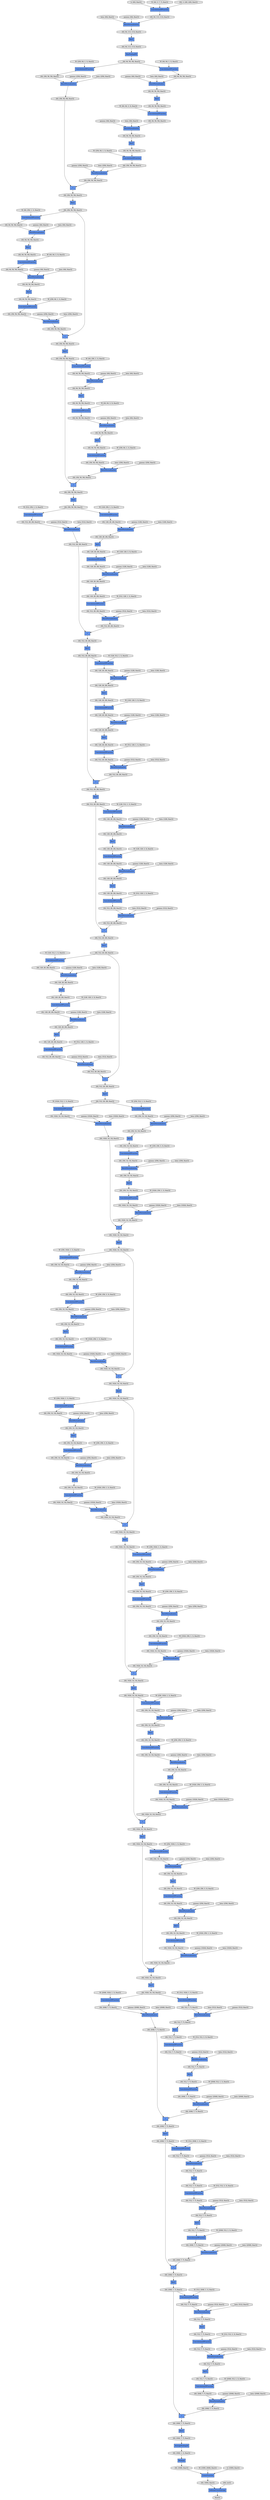 digraph graphname{rankdir=TB;47780830609488 [label="W: (256, 64, 1, 1), float32",shape="octagon",fillcolor="#E0E0E0",style="filled"];47782751764624 [label="BatchNormalization",shape="record",fillcolor="#6495ED",style="filled"];47781425053904 [label="W: (512, 2048, 1, 1), float32",shape="octagon",fillcolor="#E0E0E0",style="filled"];47781424857296 [label="W: (512, 256, 1, 1), float32",shape="octagon",fillcolor="#E0E0E0",style="filled"];47782751764752 [label="(64, 256, 14, 14), float32",shape="octagon",fillcolor="#E0E0E0",style="filled"];47782751699344 [label="(64, 1024, 14, 14), float32",shape="octagon",fillcolor="#E0E0E0",style="filled"];47782751633808 [label="(64, 512, 28, 28), float32",shape="octagon",fillcolor="#E0E0E0",style="filled"];47782744883664 [label="BatchNormalization",shape="record",fillcolor="#6495ED",style="filled"];47782744883728 [label="(64, 128, 28, 28), float32",shape="octagon",fillcolor="#E0E0E0",style="filled"];47780830610000 [label="gamma: (256), float32",shape="octagon",fillcolor="#E0E0E0",style="filled"];47782751830672 [label="BatchNormalization",shape="record",fillcolor="#6495ED",style="filled"];47782751765136 [label="_ + _",shape="record",fillcolor="#6495ED",style="filled"];47782744883856 [label="Convolution2DFunction",shape="record",fillcolor="#6495ED",style="filled"];47781425054416 [label="gamma: (512), float32",shape="octagon",fillcolor="#E0E0E0",style="filled"];47782751830736 [label="(64, 512, 7, 7), float32",shape="octagon",fillcolor="#E0E0E0",style="filled"];47782751765200 [label="(64, 256, 14, 14), float32",shape="octagon",fillcolor="#E0E0E0",style="filled"];47781424857808 [label="gamma: (512), float32",shape="octagon",fillcolor="#E0E0E0",style="filled"];47782751699728 [label="BatchNormalization",shape="record",fillcolor="#6495ED",style="filled"];47782744883984 [label="(64, 128, 28, 28), float32",shape="octagon",fillcolor="#E0E0E0",style="filled"];47782751830864 [label="Convolution2DFunction",shape="record",fillcolor="#6495ED",style="filled"];47782751634320 [label="ReLU",shape="record",fillcolor="#6495ED",style="filled"];47780830610320 [label="beta: (256), float32",shape="octagon",fillcolor="#E0E0E0",style="filled"];47782751830992 [label="(64, 512, 7, 7), float32",shape="octagon",fillcolor="#E0E0E0",style="filled"];47782751634384 [label="(64, 512, 28, 28), float32",shape="octagon",fillcolor="#E0E0E0",style="filled"];47781425054736 [label="beta: (512), float32",shape="octagon",fillcolor="#E0E0E0",style="filled"];47782751699984 [label="BatchNormalization",shape="record",fillcolor="#6495ED",style="filled"];47781424858128 [label="beta: (512), float32",shape="octagon",fillcolor="#E0E0E0",style="filled"];47782751700048 [label="(64, 1024, 14, 14), float32",shape="octagon",fillcolor="#E0E0E0",style="filled"];47782751634512 [label="Convolution2DFunction",shape="record",fillcolor="#6495ED",style="filled"];47782744884368 [label="_ + _",shape="record",fillcolor="#6495ED",style="filled"];47782751700176 [label="(64, 1024, 14, 14), float32",shape="octagon",fillcolor="#E0E0E0",style="filled"];47782751634640 [label="(64, 128, 28, 28), float32",shape="octagon",fillcolor="#E0E0E0",style="filled"];47782744884432 [label="(64, 128, 28, 28), float32",shape="octagon",fillcolor="#E0E0E0",style="filled"];47782751831376 [label="_ + _",shape="record",fillcolor="#6495ED",style="filled"];47781425055056 [label="W: (512, 512, 3, 3), float32",shape="octagon",fillcolor="#E0E0E0",style="filled"];47782751831440 [label="(64, 512, 7, 7), float32",shape="octagon",fillcolor="#E0E0E0",style="filled"];47782751765904 [label="(64, 256, 14, 14), float32",shape="octagon",fillcolor="#E0E0E0",style="filled"];47782751700368 [label="Convolution2DFunction",shape="record",fillcolor="#6495ED",style="filled"];47781424858640 [label="W: (128, 512, 1, 1), float32",shape="octagon",fillcolor="#E0E0E0",style="filled"];47782751635024 [label="BatchNormalization",shape="record",fillcolor="#6495ED",style="filled"];47782744884816 [label="ReLU",shape="record",fillcolor="#6495ED",style="filled"];47782751766160 [label="(64, 256, 14, 14), float32",shape="octagon",fillcolor="#E0E0E0",style="filled"];47782751700624 [label="Convolution2DFunction",shape="record",fillcolor="#6495ED",style="filled"];47780830611152 [label="W: (64, 256, 1, 1), float32",shape="octagon",fillcolor="#E0E0E0",style="filled"];47782751831824 [label="ReLU",shape="record",fillcolor="#6495ED",style="filled"];47781425055568 [label="gamma: (512), float32",shape="octagon",fillcolor="#E0E0E0",style="filled"];47782751635280 [label="BatchNormalization",shape="record",fillcolor="#6495ED",style="filled"];47782744885072 [label="BatchNormalization",shape="record",fillcolor="#6495ED",style="filled"];47782751700880 [label="BatchNormalization",shape="record",fillcolor="#6495ED",style="filled"];47782751635344 [label="(64, 128, 28, 28), float32",shape="octagon",fillcolor="#E0E0E0",style="filled"];47782744885136 [label="(64, 128, 28, 28), float32",shape="octagon",fillcolor="#E0E0E0",style="filled"];47782751766480 [label="ReLU",shape="record",fillcolor="#6495ED",style="filled"];47782751700944 [label="(64, 1024, 14, 14), float32",shape="octagon",fillcolor="#E0E0E0",style="filled"];47782751832080 [label="BatchNormalization",shape="record",fillcolor="#6495ED",style="filled"];47782751766544 [label="(64, 1024, 14, 14), float32",shape="octagon",fillcolor="#E0E0E0",style="filled"];47782751635472 [label="ReLU",shape="record",fillcolor="#6495ED",style="filled"];47781424859152 [label="gamma: (128), float32",shape="octagon",fillcolor="#E0E0E0",style="filled"];47782751832144 [label="(64, 512, 7, 7), float32",shape="octagon",fillcolor="#E0E0E0",style="filled"];47782744885264 [label="Convolution2DFunction",shape="record",fillcolor="#6495ED",style="filled"];47780830611536 [label="gamma: (64), float32",shape="octagon",fillcolor="#E0E0E0",style="filled"];47781425055888 [label="beta: (512), float32",shape="octagon",fillcolor="#E0E0E0",style="filled"];47782751766672 [label="(64, 1024, 14, 14), float32",shape="octagon",fillcolor="#E0E0E0",style="filled"];47782751701136 [label="(64, 1024, 14, 14), float32",shape="octagon",fillcolor="#E0E0E0",style="filled"];47782751635600 [label="(64, 128, 28, 28), float32",shape="octagon",fillcolor="#E0E0E0",style="filled"];47782751832272 [label="Convolution2DFunction",shape="record",fillcolor="#6495ED",style="filled"];47782751766736 [label="Convolution2DFunction",shape="record",fillcolor="#6495ED",style="filled"];47782744885392 [label="(64, 128, 28, 28), float32",shape="octagon",fillcolor="#E0E0E0",style="filled"];47782751832400 [label="(64, 512, 7, 7), float32",shape="octagon",fillcolor="#E0E0E0",style="filled"];47781424859472 [label="beta: (128), float32",shape="octagon",fillcolor="#E0E0E0",style="filled"];47782751766928 [label="BatchNormalization",shape="record",fillcolor="#6495ED",style="filled"];47780830611856 [label="beta: (64), float32",shape="octagon",fillcolor="#E0E0E0",style="filled"];47781425056208 [label="W: (2048, 512, 1, 1), float32",shape="octagon",fillcolor="#E0E0E0",style="filled"];47782744885712 [label="BatchNormalization",shape="record",fillcolor="#6495ED",style="filled"];47782751701520 [label="ReLU",shape="record",fillcolor="#6495ED",style="filled"];47782744885776 [label="(64, 512, 28, 28), float32",shape="octagon",fillcolor="#E0E0E0",style="filled"];47782751701584 [label="(64, 1024, 14, 14), float32",shape="octagon",fillcolor="#E0E0E0",style="filled"];47782751636048 [label="(64, 128, 28, 28), float32",shape="octagon",fillcolor="#E0E0E0",style="filled"];47782751832720 [label="BatchNormalization",shape="record",fillcolor="#6495ED",style="filled"];47782751767184 [label="Convolution2DFunction",shape="record",fillcolor="#6495ED",style="filled"];47781424859792 [label="W: (128, 128, 3, 3), float32",shape="octagon",fillcolor="#E0E0E0",style="filled"];47782751832784 [label="(64, 2048, 7, 7), float32",shape="octagon",fillcolor="#E0E0E0",style="filled"];47782751767248 [label="(64, 1024, 14, 14), float32",shape="octagon",fillcolor="#E0E0E0",style="filled"];47782751701712 [label="(64, 256, 14, 14), float32",shape="octagon",fillcolor="#E0E0E0",style="filled"];47782744885968 [label="ReLU",shape="record",fillcolor="#6495ED",style="filled"];47782751701776 [label="ReLU",shape="record",fillcolor="#6495ED",style="filled"];47780830612176 [label="W: (64, 64, 3, 3), float32",shape="octagon",fillcolor="#E0E0E0",style="filled"];47782751832976 [label="ReLU",shape="record",fillcolor="#6495ED",style="filled"];47782744886160 [label="BatchNormalization",shape="record",fillcolor="#6495ED",style="filled"];47781425056720 [label="gamma: (2048), float32",shape="octagon",fillcolor="#E0E0E0",style="filled"];47782751636432 [label="BatchNormalization",shape="record",fillcolor="#6495ED",style="filled"];47782751833168 [label="BatchNormalization",shape="record",fillcolor="#6495ED",style="filled"];47780830612560 [label="gamma: (64), float32",shape="octagon",fillcolor="#E0E0E0",style="filled"];47782751702160 [label="Convolution2DFunction",shape="record",fillcolor="#6495ED",style="filled"];47781424860304 [label="gamma: (128), float32",shape="octagon",fillcolor="#E0E0E0",style="filled"];47782744886416 [label="Convolution2DFunction",shape="record",fillcolor="#6495ED",style="filled"];47782751767760 [label="ReLU",shape="record",fillcolor="#6495ED",style="filled"];47782751636688 [label="Convolution2DFunction",shape="record",fillcolor="#6495ED",style="filled"];47782744886480 [label="(64, 512, 28, 28), float32",shape="octagon",fillcolor="#E0E0E0",style="filled"];47782744689872 [label="BatchNormalization",shape="record",fillcolor="#6495ED",style="filled"];47781425057040 [label="beta: (2048), float32",shape="octagon",fillcolor="#E0E0E0",style="filled"];47782751767824 [label="(64, 1024, 14, 14), float32",shape="octagon",fillcolor="#E0E0E0",style="filled"];47782751636752 [label="(64, 128, 28, 28), float32",shape="octagon",fillcolor="#E0E0E0",style="filled"];47782751833424 [label="Convolution2DFunction",shape="record",fillcolor="#6495ED",style="filled"];47782744886608 [label="(64, 512, 28, 28), float32",shape="octagon",fillcolor="#E0E0E0",style="filled"];47782751833488 [label="(64, 2048, 7, 7), float32",shape="octagon",fillcolor="#E0E0E0",style="filled"];47782751767952 [label="BatchNormalization",shape="record",fillcolor="#6495ED",style="filled"];47782751702416 [label="ReLU",shape="record",fillcolor="#6495ED",style="filled"];47782751636880 [label="_ + _",shape="record",fillcolor="#6495ED",style="filled"];47782751702480 [label="(64, 256, 14, 14), float32",shape="octagon",fillcolor="#E0E0E0",style="filled"];47781424860624 [label="beta: (128), float32",shape="octagon",fillcolor="#E0E0E0",style="filled"];47780830612880 [label="beta: (64), float32",shape="octagon",fillcolor="#E0E0E0",style="filled"];47782744657296 [label="ReLU",shape="record",fillcolor="#6495ED",style="filled"];47782751833616 [label="(64, 2048, 7, 7), float32",shape="octagon",fillcolor="#E0E0E0",style="filled"];47782751768080 [label="(64, 256, 14, 14), float32",shape="octagon",fillcolor="#E0E0E0",style="filled"];47782751637008 [label="(64, 128, 28, 28), float32",shape="octagon",fillcolor="#E0E0E0",style="filled"];47782744886800 [label="Convolution2DFunction",shape="record",fillcolor="#6495ED",style="filled"];47782751702608 [label="_ + _",shape="record",fillcolor="#6495ED",style="filled"];47782751637136 [label="ReLU",shape="record",fillcolor="#6495ED",style="filled"];47782751833808 [label="Convolution2DFunction",shape="record",fillcolor="#6495ED",style="filled"];47782751702736 [label="(64, 256, 14, 14), float32",shape="octagon",fillcolor="#E0E0E0",style="filled"];47780830613200 [label="W: (256, 64, 1, 1), float32",shape="octagon",fillcolor="#E0E0E0",style="filled"];47781425057552 [label="W: (512, 2048, 1, 1), float32",shape="octagon",fillcolor="#E0E0E0",style="filled"];47781424860944 [label="W: (512, 128, 1, 1), float32",shape="octagon",fillcolor="#E0E0E0",style="filled"];47782744887056 [label="ReLU",shape="record",fillcolor="#6495ED",style="filled"];47782751637328 [label="Convolution2DFunction",shape="record",fillcolor="#6495ED",style="filled"];47782751768464 [label="ReLU",shape="record",fillcolor="#6495ED",style="filled"];47782751702928 [label="ReLU",shape="record",fillcolor="#6495ED",style="filled"];47782751637392 [label="(64, 512, 28, 28), float32",shape="octagon",fillcolor="#E0E0E0",style="filled"];47782751834064 [label="ReLU",shape="record",fillcolor="#6495ED",style="filled"];47782751866960 [label="(64, 2048, 7, 7), float32",shape="octagon",fillcolor="#E0E0E0",style="filled"];47780830482640 [label="beta: (64), float32",shape="octagon",fillcolor="#E0E0E0",style="filled"];47782751801808 [label="BatchNormalization",shape="record",fillcolor="#6495ED",style="filled"];47782751801872 [label="(64, 256, 14, 14), float32",shape="octagon",fillcolor="#E0E0E0",style="filled"];47782751867472 [label="(64, 2048, 7, 7), float32",shape="octagon",fillcolor="#E0E0E0",style="filled"];47782751802000 [label="Convolution2DFunction",shape="record",fillcolor="#6495ED",style="filled"];47782751802128 [label="(64, 256, 14, 14), float32",shape="octagon",fillcolor="#E0E0E0",style="filled"];47780830483216 [label="W: (64, 64, 1, 1), float32",shape="octagon",fillcolor="#E0E0E0",style="filled"];47782751867984 [label="SoftmaxCrossEntropy",shape="record",fillcolor="#6495ED",style="filled"];47782751868048 [label="(64, 2048, 7, 7), float32",shape="octagon",fillcolor="#E0E0E0",style="filled"];47780830483600 [label="gamma: (64), float32",shape="octagon",fillcolor="#E0E0E0",style="filled"];47782751802576 [label="(64, 256, 14, 14), float32",shape="octagon",fillcolor="#E0E0E0",style="filled"];47782751868304 [label="(64, 512, 7, 7), float32",shape="octagon",fillcolor="#E0E0E0",style="filled"];47780830483920 [label="beta: (64), float32",shape="octagon",fillcolor="#E0E0E0",style="filled"];47782751868688 [label="ReLU",shape="record",fillcolor="#6495ED",style="filled"];47780830484240 [label="W: (64, 64, 3, 3), float32",shape="octagon",fillcolor="#E0E0E0",style="filled"];47782751803216 [label="BatchNormalization",shape="record",fillcolor="#6495ED",style="filled"];47782751803280 [label="(64, 256, 14, 14), float32",shape="octagon",fillcolor="#E0E0E0",style="filled"];47782751868944 [label="BatchNormalization",shape="record",fillcolor="#6495ED",style="filled"];47782751869008 [label="(64, 512, 7, 7), float32",shape="octagon",fillcolor="#E0E0E0",style="filled"];47782751803536 [label="(64, 256, 14, 14), float32",shape="octagon",fillcolor="#E0E0E0",style="filled"];47780830484752 [label="gamma: (64), float32",shape="octagon",fillcolor="#E0E0E0",style="filled"];47782751869264 [label="(64, 512, 7, 7), float32",shape="octagon",fillcolor="#E0E0E0",style="filled"];47782751803856 [label="ReLU",shape="record",fillcolor="#6495ED",style="filled"];47782751803920 [label="(64, 1024, 14, 14), float32",shape="octagon",fillcolor="#E0E0E0",style="filled"];47780830485072 [label="beta: (64), float32",shape="octagon",fillcolor="#E0E0E0",style="filled"];47782751804048 [label="(64, 1024, 14, 14), float32",shape="octagon",fillcolor="#E0E0E0",style="filled"];47782751804112 [label="_ + _",shape="record",fillcolor="#6495ED",style="filled"];47782751869712 [label="(64, 512, 7, 7), float32",shape="octagon",fillcolor="#E0E0E0",style="filled"];47780830452560 [label="b: (64), float32",shape="octagon",fillcolor="#E0E0E0",style="filled"];47782751804304 [label="ReLU",shape="record",fillcolor="#6495ED",style="filled"];47780830485392 [label="W: (256, 64, 1, 1), float32",shape="octagon",fillcolor="#E0E0E0",style="filled"];47782751870096 [label="BatchNormalization",shape="record",fillcolor="#6495ED",style="filled"];47782751804560 [label="BatchNormalization",shape="record",fillcolor="#6495ED",style="filled"];47782751804624 [label="(64, 1024, 14, 14), float32",shape="octagon",fillcolor="#E0E0E0",style="filled"];47780830452944 [label="W: (64, 3, 7, 7), float32",shape="octagon",fillcolor="#E0E0E0",style="filled"];47782751870352 [label="Convolution2DFunction",shape="record",fillcolor="#6495ED",style="filled"];47780830485904 [label="gamma: (256), float32",shape="octagon",fillcolor="#E0E0E0",style="filled"];47782751870416 [label="(64, 512, 7, 7), float32",shape="octagon",fillcolor="#E0E0E0",style="filled"];47782751870544 [label="_ + _",shape="record",fillcolor="#6495ED",style="filled"];47782751805136 [label="AveragePooling2D",shape="record",fillcolor="#6495ED",style="filled"];47782751870672 [label="(64, 512, 7, 7), float32",shape="octagon",fillcolor="#E0E0E0",style="filled"];47780830486224 [label="beta: (256), float32",shape="octagon",fillcolor="#E0E0E0",style="filled"];47782751805200 [label="(64, 1024, 14, 14), float32",shape="octagon",fillcolor="#E0E0E0",style="filled"];47780830453584 [label="gamma: (64), float32",shape="octagon",fillcolor="#E0E0E0",style="filled"];47782751805328 [label="(64, 512, 7, 7), float32",shape="octagon",fillcolor="#E0E0E0",style="filled"];47782751805392 [label="Convolution2DFunction",shape="record",fillcolor="#6495ED",style="filled"];47781424931216 [label="gamma: (1024), float32",shape="octagon",fillcolor="#E0E0E0",style="filled"];47781424931536 [label="beta: (1024), float32",shape="octagon",fillcolor="#E0E0E0",style="filled"];47782695740368 [label="BatchNormalization",shape="record",fillcolor="#6495ED",style="filled"];47781424932048 [label="W: (256, 1024, 1, 1), float32",shape="octagon",fillcolor="#E0E0E0",style="filled"];47782695740624 [label="Convolution2DFunction",shape="record",fillcolor="#6495ED",style="filled"];47782695740688 [label="Convolution2DFunction",shape="record",fillcolor="#6495ED",style="filled"];47782695740752 [label="Convolution2DFunction",shape="record",fillcolor="#6495ED",style="filled"];47782695741072 [label="BatchNormalization",shape="record",fillcolor="#6495ED",style="filled"];47781424932560 [label="gamma: (256), float32",shape="octagon",fillcolor="#E0E0E0",style="filled"];47782695741200 [label="(64, 64, 113, 113), float32",shape="octagon",fillcolor="#E0E0E0",style="filled"];47782695741264 [label="BatchNormalization",shape="record",fillcolor="#6495ED",style="filled"];47782695741328 [label="(64, 64, 113, 113), float32",shape="octagon",fillcolor="#E0E0E0",style="filled"];47781424932880 [label="beta: (256), float32",shape="octagon",fillcolor="#E0E0E0",style="filled"];47782695741456 [label="(64, 64, 113, 113), float32",shape="octagon",fillcolor="#E0E0E0",style="filled"];47782695741648 [label="ReLU",shape="record",fillcolor="#6495ED",style="filled"];47782695741712 [label="(64, 64, 56, 56), float32",shape="octagon",fillcolor="#E0E0E0",style="filled"];47781424933200 [label="W: (256, 256, 3, 3), float32",shape="octagon",fillcolor="#E0E0E0",style="filled"];47782695741904 [label="ReLU",shape="record",fillcolor="#6495ED",style="filled"];47782695741968 [label="(64, 64, 56, 56), float32",shape="octagon",fillcolor="#E0E0E0",style="filled"];47782695742032 [label="BatchNormalization",shape="record",fillcolor="#6495ED",style="filled"];47782695742160 [label="Convolution2DFunction",shape="record",fillcolor="#6495ED",style="filled"];47781424933712 [label="gamma: (256), float32",shape="octagon",fillcolor="#E0E0E0",style="filled"];47782695742352 [label="ReLU",shape="record",fillcolor="#6495ED",style="filled"];47782695742416 [label="(64, 64, 56, 56), float32",shape="octagon",fillcolor="#E0E0E0",style="filled"];47782695742480 [label="ReLU",shape="record",fillcolor="#6495ED",style="filled"];47782695742544 [label="(64, 64, 56, 56), float32",shape="octagon",fillcolor="#E0E0E0",style="filled"];47781424934032 [label="beta: (256), float32",shape="octagon",fillcolor="#E0E0E0",style="filled"];47782695742672 [label="(64, 64, 56, 56), float32",shape="octagon",fillcolor="#E0E0E0",style="filled"];47782695742736 [label="ReLU",shape="record",fillcolor="#6495ED",style="filled"];47782695742864 [label="BatchNormalization",shape="record",fillcolor="#6495ED",style="filled"];47781424934352 [label="W: (1024, 256, 1, 1), float32",shape="octagon",fillcolor="#E0E0E0",style="filled"];47782695743120 [label="Convolution2DFunction",shape="record",fillcolor="#6495ED",style="filled"];47782695743184 [label="(64, 64, 56, 56), float32",shape="octagon",fillcolor="#E0E0E0",style="filled"];47782695743248 [label="(64, 256, 56, 56), float32",shape="octagon",fillcolor="#E0E0E0",style="filled"];47782695743312 [label="(64, 64, 56, 56), float32",shape="octagon",fillcolor="#E0E0E0",style="filled"];47782695743376 [label="Convolution2DFunction",shape="record",fillcolor="#6495ED",style="filled"];47781424934864 [label="gamma: (1024), float32",shape="octagon",fillcolor="#E0E0E0",style="filled"];47782695743440 [label="ReLU",shape="record",fillcolor="#6495ED",style="filled"];47781425000528 [label="W: (256, 1024, 1, 1), float32",shape="octagon",fillcolor="#E0E0E0",style="filled"];47781424902416 [label="beta: (512), float32",shape="octagon",fillcolor="#E0E0E0",style="filled"];47782744863056 [label="(64, 64, 56, 56), float32",shape="octagon",fillcolor="#E0E0E0",style="filled"];47782744863184 [label="Convolution2DFunction",shape="record",fillcolor="#6495ED",style="filled"];47781425001040 [label="gamma: (256), float32",shape="octagon",fillcolor="#E0E0E0",style="filled"];47782744863312 [label="(64, 64, 56, 56), float32",shape="octagon",fillcolor="#E0E0E0",style="filled"];47781424902928 [label="W: (128, 512, 1, 1), float32",shape="octagon",fillcolor="#E0E0E0",style="filled"];47781425001360 [label="beta: (256), float32",shape="octagon",fillcolor="#E0E0E0",style="filled"];47782744863760 [label="(64, 64, 56, 56), float32",shape="octagon",fillcolor="#E0E0E0",style="filled"];47781425001680 [label="W: (256, 256, 3, 3), float32",shape="octagon",fillcolor="#E0E0E0",style="filled"];47781424903440 [label="gamma: (128), float32",shape="octagon",fillcolor="#E0E0E0",style="filled"];47781424903760 [label="beta: (128), float32",shape="octagon",fillcolor="#E0E0E0",style="filled"];47782744864400 [label="BatchNormalization",shape="record",fillcolor="#6495ED",style="filled"];47781425002192 [label="gamma: (256), float32",shape="octagon",fillcolor="#E0E0E0",style="filled"];47782744864464 [label="(64, 64, 56, 56), float32",shape="octagon",fillcolor="#E0E0E0",style="filled"];47781424904080 [label="W: (128, 128, 3, 3), float32",shape="octagon",fillcolor="#E0E0E0",style="filled"];47782744864720 [label="(64, 64, 56, 56), float32",shape="octagon",fillcolor="#E0E0E0",style="filled"];47781425002512 [label="beta: (256), float32",shape="octagon",fillcolor="#E0E0E0",style="filled"];47782744865040 [label="ReLU",shape="record",fillcolor="#6495ED",style="filled"];47781425002832 [label="W: (1024, 256, 1, 1), float32",shape="octagon",fillcolor="#E0E0E0",style="filled"];47782744865104 [label="(64, 256, 56, 56), float32",shape="octagon",fillcolor="#E0E0E0",style="filled"];47781424904592 [label="gamma: (128), float32",shape="octagon",fillcolor="#E0E0E0",style="filled"];47782744865232 [label="(64, 256, 56, 56), float32",shape="octagon",fillcolor="#E0E0E0",style="filled"];47782744865296 [label="_ + _",shape="record",fillcolor="#6495ED",style="filled"];47781424904912 [label="beta: (128), float32",shape="octagon",fillcolor="#E0E0E0",style="filled"];47782744865488 [label="ReLU",shape="record",fillcolor="#6495ED",style="filled"];47781425003344 [label="gamma: (1024), float32",shape="octagon",fillcolor="#E0E0E0",style="filled"];47782744865744 [label="BatchNormalization",shape="record",fillcolor="#6495ED",style="filled"];47781424905232 [label="W: (512, 128, 1, 1), float32",shape="octagon",fillcolor="#E0E0E0",style="filled"];47782744865808 [label="(64, 256, 56, 56), float32",shape="octagon",fillcolor="#E0E0E0",style="filled"];47781425003664 [label="beta: (1024), float32",shape="octagon",fillcolor="#E0E0E0",style="filled"];47782744866320 [label="ReLU",shape="record",fillcolor="#6495ED",style="filled"];47781424905744 [label="gamma: (512), float32",shape="octagon",fillcolor="#E0E0E0",style="filled"];47782744866384 [label="(64, 256, 56, 56), float32",shape="octagon",fillcolor="#E0E0E0",style="filled"];47781425004240 [label="W: (256, 1024, 1, 1), float32",shape="octagon",fillcolor="#E0E0E0",style="filled"];47782744866512 [label="(64, 128, 28, 28), float32",shape="octagon",fillcolor="#E0E0E0",style="filled"];47782744866576 [label="Convolution2DFunction",shape="record",fillcolor="#6495ED",style="filled"];47781424906064 [label="beta: (512), float32",shape="octagon",fillcolor="#E0E0E0",style="filled"];47782751682768 [label="(64, 512, 28, 28), float32",shape="octagon",fillcolor="#E0E0E0",style="filled"];47781425037584 [label="beta: (512), float32",shape="octagon",fillcolor="#E0E0E0",style="filled"];47782751682896 [label="(64, 512, 28, 28), float32",shape="octagon",fillcolor="#E0E0E0",style="filled"];47782751748496 [label="_ + _",shape="record",fillcolor="#6495ED",style="filled"];47782751748560 [label="(64, 256, 14, 14), float32",shape="octagon",fillcolor="#E0E0E0",style="filled"];47781425037904 [label="W: (512, 512, 3, 3), float32",shape="octagon",fillcolor="#E0E0E0",style="filled"];47782751683472 [label="(64, 512, 28, 28), float32",shape="octagon",fillcolor="#E0E0E0",style="filled"];47781425038416 [label="gamma: (512), float32",shape="octagon",fillcolor="#E0E0E0",style="filled"];47782751749200 [label="BatchNormalization",shape="record",fillcolor="#6495ED",style="filled"];47782751749264 [label="(64, 256, 14, 14), float32",shape="octagon",fillcolor="#E0E0E0",style="filled"];47781425038736 [label="beta: (512), float32",shape="octagon",fillcolor="#E0E0E0",style="filled"];47782751749520 [label="(64, 256, 14, 14), float32",shape="octagon",fillcolor="#E0E0E0",style="filled"];47782751684048 [label="(64, 512, 28, 28), float32",shape="octagon",fillcolor="#E0E0E0",style="filled"];47782751684176 [label="(64, 256, 14, 14), float32",shape="octagon",fillcolor="#E0E0E0",style="filled"];47781425039056 [label="W: (2048, 512, 1, 1), float32",shape="octagon",fillcolor="#E0E0E0",style="filled"];47782751749904 [label="(64, 1024, 14, 14), float32",shape="octagon",fillcolor="#E0E0E0",style="filled"];47782751750032 [label="(64, 1024, 14, 14), float32",shape="octagon",fillcolor="#E0E0E0",style="filled"];47782751750096 [label="BatchNormalization",shape="record",fillcolor="#6495ED",style="filled"];47782751684624 [label="BatchNormalization",shape="record",fillcolor="#6495ED",style="filled"];47782751750288 [label="BatchNormalization",shape="record",fillcolor="#6495ED",style="filled"];47781425039568 [label="gamma: (2048), float32",shape="octagon",fillcolor="#E0E0E0",style="filled"];47782751684880 [label="BatchNormalization",shape="record",fillcolor="#6495ED",style="filled"];47782751684944 [label="(64, 256, 14, 14), float32",shape="octagon",fillcolor="#E0E0E0",style="filled"];47782751750544 [label="Convolution2DFunction",shape="record",fillcolor="#6495ED",style="filled"];47782751750608 [label="(64, 1024, 14, 14), float32",shape="octagon",fillcolor="#E0E0E0",style="filled"];47782751685072 [label="Convolution2DFunction",shape="record",fillcolor="#6495ED",style="filled"];47781425039888 [label="beta: (2048), float32",shape="octagon",fillcolor="#E0E0E0",style="filled"];47782751685200 [label="(64, 256, 14, 14), float32",shape="octagon",fillcolor="#E0E0E0",style="filled"];47781425040208 [label="W: (2048, 1024, 1, 1), float32",shape="octagon",fillcolor="#E0E0E0",style="filled"];47782751751120 [label="ReLU",shape="record",fillcolor="#6495ED",style="filled"];47782751685584 [label="ReLU",shape="record",fillcolor="#6495ED",style="filled"];47782751751184 [label="(64, 1024, 14, 14), float32",shape="octagon",fillcolor="#E0E0E0",style="filled"];47782751685648 [label="(64, 256, 14, 14), float32",shape="octagon",fillcolor="#E0E0E0",style="filled"];47782751751312 [label="Convolution2DFunction",shape="record",fillcolor="#6495ED",style="filled"];47782751751440 [label="(64, 256, 14, 14), float32",shape="octagon",fillcolor="#E0E0E0",style="filled"];47781425040720 [label="gamma: (2048), float32",shape="octagon",fillcolor="#E0E0E0",style="filled"];47782751686032 [label="BatchNormalization",shape="record",fillcolor="#6495ED",style="filled"];47781425041040 [label="beta: (2048), float32",shape="octagon",fillcolor="#E0E0E0",style="filled"];47782751751824 [label="Convolution2DFunction",shape="record",fillcolor="#6495ED",style="filled"];47782751686288 [label="Convolution2DFunction",shape="record",fillcolor="#6495ED",style="filled"];47782751686352 [label="(64, 256, 14, 14), float32",shape="octagon",fillcolor="#E0E0E0",style="filled"];47782751686480 [label="_ + _",shape="record",fillcolor="#6495ED",style="filled"];47782751752080 [label="ReLU",shape="record",fillcolor="#6495ED",style="filled"];47782751752144 [label="(64, 256, 14, 14), float32",shape="octagon",fillcolor="#E0E0E0",style="filled"];47782751686608 [label="(64, 256, 14, 14), float32",shape="octagon",fillcolor="#E0E0E0",style="filled"];47782744805456 [label="ReLU",shape="record",fillcolor="#6495ED",style="filled"];47782751883408 [label="(64, 2048, 7, 7), float32",shape="octagon",fillcolor="#E0E0E0",style="filled"];47782744903824 [label="(64, 512, 28, 28), float32",shape="octagon",fillcolor="#E0E0E0",style="filled"];47782751785168 [label="_ + _",shape="record",fillcolor="#6495ED",style="filled"];47780830695632 [label="beta: (256), float32",shape="octagon",fillcolor="#E0E0E0",style="filled"];47782751883536 [label="(64, 2048, 7, 7), float32",shape="octagon",fillcolor="#E0E0E0",style="filled"];47782751785232 [label="(64, 256, 14, 14), float32",shape="octagon",fillcolor="#E0E0E0",style="filled"];47782751850832 [label="(64, 2048, 7, 7), float32",shape="octagon",fillcolor="#E0E0E0",style="filled"];47781424877904 [label="gamma: (512), float32",shape="octagon",fillcolor="#E0E0E0",style="filled"];47782744904016 [label="(64, 512, 28, 28), float32",shape="octagon",fillcolor="#E0E0E0",style="filled"];47782751785360 [label="Convolution2DFunction",shape="record",fillcolor="#6495ED",style="filled"];47782744805840 [label="(64, 256, 56, 56), float32",shape="octagon",fillcolor="#E0E0E0",style="filled"];47782751883792 [label="LinearFunction",shape="record",fillcolor="#6495ED",style="filled"];47782751851024 [label="(64, 2048, 7, 7), float32",shape="octagon",fillcolor="#E0E0E0",style="filled"];47782751785488 [label="(64, 256, 14, 14), float32",shape="octagon",fillcolor="#E0E0E0",style="filled"];47782744805904 [label="BatchNormalization",shape="record",fillcolor="#6495ED",style="filled"];47782744805968 [label="(64, 256, 56, 56), float32",shape="octagon",fillcolor="#E0E0E0",style="filled"];47781424878224 [label="beta: (512), float32",shape="octagon",fillcolor="#E0E0E0",style="filled"];47782744806032 [label="(64, 64, 56, 56), float32",shape="octagon",fillcolor="#E0E0E0",style="filled"];47782744904400 [label="ReLU",shape="record",fillcolor="#6495ED",style="filled"];47782751884048 [label="(64), int32",shape="octagon",fillcolor="#E0E0E0",style="filled"];47782744904464 [label="(64, 512, 28, 28), float32",shape="octagon",fillcolor="#E0E0E0",style="filled"];47780830696208 [label="W: (128, 256, 1, 1), float32",shape="octagon",fillcolor="#E0E0E0",style="filled"];47782751884112 [label="(64, 2048, 7, 7), float32",shape="octagon",fillcolor="#E0E0E0",style="filled"];47782751851408 [label="ReLU",shape="record",fillcolor="#6495ED",style="filled"];47782744904592 [label="(64, 128, 28, 28), float32",shape="octagon",fillcolor="#E0E0E0",style="filled"];47782751851472 [label="(64, 2048, 7, 7), float32",shape="octagon",fillcolor="#E0E0E0",style="filled"];47782751785936 [label="(64, 256, 14, 14), float32",shape="octagon",fillcolor="#E0E0E0",style="filled"];47782744806352 [label="_ + _",shape="record",fillcolor="#6495ED",style="filled"];47782744806416 [label="(64, 256, 56, 56), float32",shape="octagon",fillcolor="#E0E0E0",style="filled"];47782751851600 [label="(64, 512, 7, 7), float32",shape="octagon",fillcolor="#E0E0E0",style="filled"];47781424878736 [label="W: (128, 512, 1, 1), float32",shape="octagon",fillcolor="#E0E0E0",style="filled"];47782744806544 [label="(64, 256, 56, 56), float32",shape="octagon",fillcolor="#E0E0E0",style="filled"];47780830696720 [label="gamma: (128), float32",shape="octagon",fillcolor="#E0E0E0",style="filled"];47782744806736 [label="Reshape",shape="record",fillcolor="#6495ED",style="filled"];47782744905040 [label="BatchNormalization",shape="record",fillcolor="#6495ED",style="filled"];47782751884688 [label="(64, 2048, 7, 7), float32",shape="octagon",fillcolor="#E0E0E0",style="filled"];47782751884816 [label="(64, 2048, 1, 1), float32",shape="octagon",fillcolor="#E0E0E0",style="filled"];47782751852048 [label="BatchNormalization",shape="record",fillcolor="#6495ED",style="filled"];47782744806928 [label="(64, 256, 56, 56), float32",shape="octagon",fillcolor="#E0E0E0",style="filled"];47782751786576 [label="BatchNormalization",shape="record",fillcolor="#6495ED",style="filled"];47782744905296 [label="BatchNormalization",shape="record",fillcolor="#6495ED",style="filled"];47780830697040 [label="beta: (128), float32",shape="octagon",fillcolor="#E0E0E0",style="filled"];47782751786640 [label="(64, 256, 14, 14), float32",shape="octagon",fillcolor="#E0E0E0",style="filled"];47781424879248 [label="gamma: (128), float32",shape="octagon",fillcolor="#E0E0E0",style="filled"];47782744905360 [label="(64, 128, 28, 28), float32",shape="octagon",fillcolor="#E0E0E0",style="filled"];47782744807056 [label="BatchNormalization",shape="record",fillcolor="#6495ED",style="filled"];47782751852304 [label="BatchNormalization",shape="record",fillcolor="#6495ED",style="filled"];47782744905488 [label="Convolution2DFunction",shape="record",fillcolor="#6495ED",style="filled"];47782751852368 [label="(64, 512, 7, 7), float32",shape="octagon",fillcolor="#E0E0E0",style="filled"];47782751885200 [label="(64, 2048), float32",shape="octagon",fillcolor="#E0E0E0",style="filled"];47782751786896 [label="(64, 256, 14, 14), float32",shape="octagon",fillcolor="#E0E0E0",style="filled"];47782744905616 [label="(64, 128, 28, 28), float32",shape="octagon",fillcolor="#E0E0E0",style="filled"];47780830697360 [label="W: (128, 128, 3, 3), float32",shape="octagon",fillcolor="#E0E0E0",style="filled"];47782751852496 [label="Convolution2DFunction",shape="record",fillcolor="#6495ED",style="filled"];47781424879568 [label="beta: (128), float32",shape="octagon",fillcolor="#E0E0E0",style="filled"];47782744807312 [label="Convolution2DFunction",shape="record",fillcolor="#6495ED",style="filled"];47782744807376 [label="(64, 64, 56, 56), float32",shape="octagon",fillcolor="#E0E0E0",style="filled"];47782751852624 [label="(64, 512, 7, 7), float32",shape="octagon",fillcolor="#E0E0E0",style="filled"];47782744807504 [label="(64, 64, 56, 56), float32",shape="octagon",fillcolor="#E0E0E0",style="filled"];47782751787216 [label="ReLU",shape="record",fillcolor="#6495ED",style="filled"];47782744807632 [label="(64, 64, 56, 56), float32",shape="octagon",fillcolor="#E0E0E0",style="filled"];47782751787280 [label="(64, 1024, 14, 14), float32",shape="octagon",fillcolor="#E0E0E0",style="filled"];47781424879888 [label="W: (128, 128, 3, 3), float32",shape="octagon",fillcolor="#E0E0E0",style="filled"];47782744807696 [label="_ + _",shape="record",fillcolor="#6495ED",style="filled"];47782744906064 [label="(64, 128, 28, 28), float32",shape="octagon",fillcolor="#E0E0E0",style="filled"];47782744807760 [label="ReLU",shape="record",fillcolor="#6495ED",style="filled"];47782751787408 [label="(64, 1024, 14, 14), float32",shape="octagon",fillcolor="#E0E0E0",style="filled"];47780830697872 [label="gamma: (128), float32",shape="octagon",fillcolor="#E0E0E0",style="filled"];47782744807824 [label="BatchNormalization",shape="record",fillcolor="#6495ED",style="filled"];47782751787472 [label="ReLU",shape="record",fillcolor="#6495ED",style="filled"];47782751853072 [label="(64, 512, 7, 7), float32",shape="octagon",fillcolor="#E0E0E0",style="filled"];47782751885904 [label="(64, 1000), float32",shape="octagon",fillcolor="#E0E0E0",style="filled"];47782751787664 [label="BatchNormalization",shape="record",fillcolor="#6495ED",style="filled"];47782744808080 [label="Convolution2DFunction",shape="record",fillcolor="#6495ED",style="filled"];47782744906448 [label="Convolution2DFunction",shape="record",fillcolor="#6495ED",style="filled"];47780830698192 [label="beta: (128), float32",shape="octagon",fillcolor="#E0E0E0",style="filled"];47782744808144 [label="(64, 64, 56, 56), float32",shape="octagon",fillcolor="#E0E0E0",style="filled"];47781424880400 [label="gamma: (128), float32",shape="octagon",fillcolor="#E0E0E0",style="filled"];47782744808208 [label="(64, 256, 56, 56), float32",shape="octagon",fillcolor="#E0E0E0",style="filled"];47782751886160 [label="float32",shape="octagon",fillcolor="#E0E0E0",style="filled"];47782744808272 [label="(64, 64, 56, 56), float32",shape="octagon",fillcolor="#E0E0E0",style="filled"];47781425142608 [label="_ + _",shape="record",fillcolor="#6495ED",style="filled"];47782751853456 [label="Convolution2DFunction",shape="record",fillcolor="#6495ED",style="filled"];47782751787920 [label="Convolution2DFunction",shape="record",fillcolor="#6495ED",style="filled"];47782751787984 [label="(64, 1024, 14, 14), float32",shape="octagon",fillcolor="#E0E0E0",style="filled"];47782744906704 [label="BatchNormalization",shape="record",fillcolor="#6495ED",style="filled"];47782744808400 [label="(64, 256, 56, 56), float32",shape="octagon",fillcolor="#E0E0E0",style="filled"];47782744906768 [label="(64, 128, 28, 28), float32",shape="octagon",fillcolor="#E0E0E0",style="filled"];47780830698512 [label="W: (512, 128, 1, 1), float32",shape="octagon",fillcolor="#E0E0E0",style="filled"];47782744808464 [label="Convolution2DFunction",shape="record",fillcolor="#6495ED",style="filled"];47781424880720 [label="beta: (128), float32",shape="octagon",fillcolor="#E0E0E0",style="filled"];47782744808528 [label="BatchNormalization",shape="record",fillcolor="#6495ED",style="filled"];47782751853712 [label="BatchNormalization",shape="record",fillcolor="#6495ED",style="filled"];47782744906896 [label="ReLU",shape="record",fillcolor="#6495ED",style="filled"];47782751853776 [label="(64, 512, 7, 7), float32",shape="octagon",fillcolor="#E0E0E0",style="filled"];47782744907024 [label="(64, 128, 28, 28), float32",shape="octagon",fillcolor="#E0E0E0",style="filled"];47782751853904 [label="ReLU",shape="record",fillcolor="#6495ED",style="filled"];47782744808784 [label="Convolution2DFunction",shape="record",fillcolor="#6495ED",style="filled"];47781424881040 [label="W: (512, 128, 1, 1), float32",shape="octagon",fillcolor="#E0E0E0",style="filled"];47782744808848 [label="(64, 256, 56, 56), float32",shape="octagon",fillcolor="#E0E0E0",style="filled"];47782751854032 [label="(64, 512, 7, 7), float32",shape="octagon",fillcolor="#E0E0E0",style="filled"];47782751788496 [label="Convolution2DFunction",shape="record",fillcolor="#6495ED",style="filled"];47782751788560 [label="(64, 1024, 14, 14), float32",shape="octagon",fillcolor="#E0E0E0",style="filled"];47780830699024 [label="gamma: (512), float32",shape="octagon",fillcolor="#E0E0E0",style="filled"];47782744808976 [label="(64, 64, 56, 56), float32",shape="octagon",fillcolor="#E0E0E0",style="filled"];47782744907344 [label="ReLU",shape="record",fillcolor="#6495ED",style="filled"];47782744809040 [label="Convolution2DFunction",shape="record",fillcolor="#6495ED",style="filled"];47782751788688 [label="Convolution2DFunction",shape="record",fillcolor="#6495ED",style="filled"];47782744907408 [label="(64, 512, 28, 28), float32",shape="octagon",fillcolor="#E0E0E0",style="filled"];47782744809104 [label="(64, 256, 56, 56), float32",shape="octagon",fillcolor="#E0E0E0",style="filled"];47782751854352 [label="ReLU",shape="record",fillcolor="#6495ED",style="filled"];47782751788816 [label="(64, 256, 14, 14), float32",shape="octagon",fillcolor="#E0E0E0",style="filled"];47782744907536 [label="(64, 512, 28, 28), float32",shape="octagon",fillcolor="#E0E0E0",style="filled"];47782751854416 [label="(64, 2048, 7, 7), float32",shape="octagon",fillcolor="#E0E0E0",style="filled"];47782744907600 [label="Convolution2DFunction",shape="record",fillcolor="#6495ED",style="filled"];47780830699344 [label="beta: (512), float32",shape="octagon",fillcolor="#E0E0E0",style="filled"];47781424881552 [label="gamma: (512), float32",shape="octagon",fillcolor="#E0E0E0",style="filled"];47782751854544 [label="Convolution2DFunction",shape="record",fillcolor="#6495ED",style="filled"];47782744809424 [label="ReLU",shape="record",fillcolor="#6495ED",style="filled"];47782751658064 [label="(64, 512, 28, 28), float32",shape="octagon",fillcolor="#E0E0E0",style="filled"];47782751723728 [label="(64, 256, 14, 14), float32",shape="octagon",fillcolor="#E0E0E0",style="filled"];47781425013008 [label="gamma: (256), float32",shape="octagon",fillcolor="#E0E0E0",style="filled"];47780830667024 [label="gamma: (256), float32",shape="octagon",fillcolor="#E0E0E0",style="filled"];47781425078608 [label="gamma: (512), float32",shape="octagon",fillcolor="#E0E0E0",style="filled"];47781424980432 [label="W: (256, 1024, 1, 1), float32",shape="octagon",fillcolor="#E0E0E0",style="filled"];47781424914896 [label="W: (256, 512, 1, 1), float32",shape="octagon",fillcolor="#E0E0E0",style="filled"];47782744613328 [label="ReLU",shape="record",fillcolor="#6495ED",style="filled"];47781425013328 [label="beta: (256), float32",shape="octagon",fillcolor="#E0E0E0",style="filled"];47782751724112 [label="Convolution2DFunction",shape="record",fillcolor="#6495ED",style="filled"];47780830667344 [label="beta: (256), float32",shape="octagon",fillcolor="#E0E0E0",style="filled"];47781425078928 [label="beta: (512), float32",shape="octagon",fillcolor="#E0E0E0",style="filled"];47782751658640 [label="(64, 512, 28, 28), float32",shape="octagon",fillcolor="#E0E0E0",style="filled"];47781425013648 [label="W: (256, 256, 3, 3), float32",shape="octagon",fillcolor="#E0E0E0",style="filled"];47782751724432 [label="(64, 256, 14, 14), float32",shape="octagon",fillcolor="#E0E0E0",style="filled"];47781425079248 [label="W: (512, 512, 3, 3), float32",shape="octagon",fillcolor="#E0E0E0",style="filled"];47781424980944 [label="gamma: (256), float32",shape="octagon",fillcolor="#E0E0E0",style="filled"];47781424915408 [label="gamma: (256), float32",shape="octagon",fillcolor="#E0E0E0",style="filled"];47780830667856 [label="W: (64, 256, 1, 1), float32",shape="octagon",fillcolor="#E0E0E0",style="filled"];47782751724688 [label="(64, 256, 14, 14), float32",shape="octagon",fillcolor="#E0E0E0",style="filled"];47782751659152 [label="Convolution2DFunction",shape="record",fillcolor="#6495ED",style="filled"];47782751659216 [label="(64, 512, 28, 28), float32",shape="octagon",fillcolor="#E0E0E0",style="filled"];47781424981264 [label="beta: (256), float32",shape="octagon",fillcolor="#E0E0E0",style="filled"];47781424915728 [label="beta: (256), float32",shape="octagon",fillcolor="#E0E0E0",style="filled"];47781425014160 [label="gamma: (256), float32",shape="octagon",fillcolor="#E0E0E0",style="filled"];47781425079760 [label="gamma: (512), float32",shape="octagon",fillcolor="#E0E0E0",style="filled"];47782751659472 [label="(64, 128, 28, 28), float32",shape="octagon",fillcolor="#E0E0E0",style="filled"];47782751725072 [label="(64, 1024, 14, 14), float32",shape="octagon",fillcolor="#E0E0E0",style="filled"];47781424981584 [label="W: (256, 256, 3, 3), float32",shape="octagon",fillcolor="#E0E0E0",style="filled"];47781424916048 [label="W: (256, 256, 3, 3), float32",shape="octagon",fillcolor="#E0E0E0",style="filled"];47780830668368 [label="gamma: (64), float32",shape="octagon",fillcolor="#E0E0E0",style="filled"];47782751725200 [label="(64, 1024, 14, 14), float32",shape="octagon",fillcolor="#E0E0E0",style="filled"];47781425014480 [label="beta: (256), float32",shape="octagon",fillcolor="#E0E0E0",style="filled"];47782751725264 [label="BatchNormalization",shape="record",fillcolor="#6495ED",style="filled"];47781425080080 [label="beta: (512), float32",shape="octagon",fillcolor="#E0E0E0",style="filled"];47782751659856 [label="ReLU",shape="record",fillcolor="#6495ED",style="filled"];47782751725456 [label="BatchNormalization",shape="record",fillcolor="#6495ED",style="filled"];47780830668688 [label="beta: (64), float32",shape="octagon",fillcolor="#E0E0E0",style="filled"];47781425014800 [label="W: (1024, 256, 1, 1), float32",shape="octagon",fillcolor="#E0E0E0",style="filled"];47781425080400 [label="W: (2048, 512, 1, 1), float32",shape="octagon",fillcolor="#E0E0E0",style="filled"];47781424982096 [label="gamma: (256), float32",shape="octagon",fillcolor="#E0E0E0",style="filled"];47781424916560 [label="gamma: (256), float32",shape="octagon",fillcolor="#E0E0E0",style="filled"];47782751660112 [label="BatchNormalization",shape="record",fillcolor="#6495ED",style="filled"];47782751725712 [label="Convolution2DFunction",shape="record",fillcolor="#6495ED",style="filled"];47782751660176 [label="(64, 128, 28, 28), float32",shape="octagon",fillcolor="#E0E0E0",style="filled"];47782751725776 [label="(64, 1024, 14, 14), float32",shape="octagon",fillcolor="#E0E0E0",style="filled"];47780830669008 [label="W: (64, 64, 3, 3), float32",shape="octagon",fillcolor="#E0E0E0",style="filled"];47782751660304 [label="ReLU",shape="record",fillcolor="#6495ED",style="filled"];47781424982416 [label="beta: (256), float32",shape="octagon",fillcolor="#E0E0E0",style="filled"];47781424916880 [label="beta: (256), float32",shape="octagon",fillcolor="#E0E0E0",style="filled"];47782751660432 [label="(64, 128, 28, 28), float32",shape="octagon",fillcolor="#E0E0E0",style="filled"];47781425015312 [label="gamma: (1024), float32",shape="octagon",fillcolor="#E0E0E0",style="filled"];47781425080912 [label="gamma: (2048), float32",shape="octagon",fillcolor="#E0E0E0",style="filled"];47781424982736 [label="W: (1024, 256, 1, 1), float32",shape="octagon",fillcolor="#E0E0E0",style="filled"];47782751726288 [label="ReLU",shape="record",fillcolor="#6495ED",style="filled"];47781424917200 [label="W: (1024, 256, 1, 1), float32",shape="octagon",fillcolor="#E0E0E0",style="filled"];47780830669520 [label="gamma: (64), float32",shape="octagon",fillcolor="#E0E0E0",style="filled"];47782751726352 [label="(64, 1024, 14, 14), float32",shape="octagon",fillcolor="#E0E0E0",style="filled"];47782751660816 [label="Convolution2DFunction",shape="record",fillcolor="#6495ED",style="filled"];47781425015632 [label="beta: (1024), float32",shape="octagon",fillcolor="#E0E0E0",style="filled"];47782751660880 [label="(64, 128, 28, 28), float32",shape="octagon",fillcolor="#E0E0E0",style="filled"];47781425081232 [label="beta: (2048), float32",shape="octagon",fillcolor="#E0E0E0",style="filled"];47782751726480 [label="ReLU",shape="record",fillcolor="#6495ED",style="filled"];47782751726608 [label="(64, 256, 14, 14), float32",shape="octagon",fillcolor="#E0E0E0",style="filled"];47780830669840 [label="beta: (64), float32",shape="octagon",fillcolor="#E0E0E0",style="filled"];47781424983248 [label="gamma: (1024), float32",shape="octagon",fillcolor="#E0E0E0",style="filled"];47781424917712 [label="gamma: (1024), float32",shape="octagon",fillcolor="#E0E0E0",style="filled"];47782751661264 [label="BatchNormalization",shape="record",fillcolor="#6495ED",style="filled"];47780830670160 [label="W: (256, 64, 1, 1), float32",shape="octagon",fillcolor="#E0E0E0",style="filled"];47781425016208 [label="W: (512, 1024, 1, 1), float32",shape="octagon",fillcolor="#E0E0E0",style="filled"];47782751726992 [label="Convolution2DFunction",shape="record",fillcolor="#6495ED",style="filled"];47782751661520 [label="Convolution2DFunction",shape="record",fillcolor="#6495ED",style="filled"];47781425081872 [label="W: (1000, 2048), float32",shape="octagon",fillcolor="#E0E0E0",style="filled"];47781424983568 [label="beta: (1024), float32",shape="octagon",fillcolor="#E0E0E0",style="filled"];47781424918032 [label="beta: (1024), float32",shape="octagon",fillcolor="#E0E0E0",style="filled"];47782751661584 [label="(64, 128, 28, 28), float32",shape="octagon",fillcolor="#E0E0E0",style="filled"];47781425081936 [label="MaxPoolingND",shape="record",fillcolor="#6495ED",style="filled"];47782751661712 [label="_ + _",shape="record",fillcolor="#6495ED",style="filled"];47782751727248 [label="ReLU",shape="record",fillcolor="#6495ED",style="filled"];47782751727312 [label="(64, 256, 14, 14), float32",shape="octagon",fillcolor="#E0E0E0",style="filled"];47782751661840 [label="(64, 128, 28, 28), float32",shape="octagon",fillcolor="#E0E0E0",style="filled"];47782751727440 [label="_ + _",shape="record",fillcolor="#6495ED",style="filled"];47781424918352 [label="W: (1024, 512, 1, 1), float32",shape="octagon",fillcolor="#E0E0E0",style="filled"];47780830670672 [label="gamma: (256), float32",shape="octagon",fillcolor="#E0E0E0",style="filled"];47781425082256 [label="b: (1000), float32",shape="octagon",fillcolor="#E0E0E0",style="filled"];47781425016720 [label="gamma: (512), float32",shape="octagon",fillcolor="#E0E0E0",style="filled"];47782751661968 [label="BatchNormalization",shape="record",fillcolor="#6495ED",style="filled"];47782695628688 [label="(64, 3, 226, 226), float32",shape="octagon",fillcolor="#E0E0E0",style="filled"];47782751727568 [label="(64, 256, 14, 14), float32",shape="octagon",fillcolor="#E0E0E0",style="filled"];47781424951632 [label="beta: (1024), float32",shape="octagon",fillcolor="#E0E0E0",style="filled"];47781424952144 [label="W: (256, 1024, 1, 1), float32",shape="octagon",fillcolor="#E0E0E0",style="filled"];47781424952656 [label="gamma: (256), float32",shape="octagon",fillcolor="#E0E0E0",style="filled"];47781424952976 [label="beta: (256), float32",shape="octagon",fillcolor="#E0E0E0",style="filled"];47781424953296 [label="W: (256, 256, 3, 3), float32",shape="octagon",fillcolor="#E0E0E0",style="filled"];47781424953808 [label="gamma: (256), float32",shape="octagon",fillcolor="#E0E0E0",style="filled"];47781424954128 [label="beta: (256), float32",shape="octagon",fillcolor="#E0E0E0",style="filled"];47781424954448 [label="W: (1024, 256, 1, 1), float32",shape="octagon",fillcolor="#E0E0E0",style="filled"];47781424954960 [label="gamma: (1024), float32",shape="octagon",fillcolor="#E0E0E0",style="filled"];47781424955280 [label="beta: (1024), float32",shape="octagon",fillcolor="#E0E0E0",style="filled"];47782751764624 -> 47782751767248;47782751767824 -> 47782751765136;47782751726352 -> 47782751725712;47782744863056 -> 47782744807760;47782751868048 -> 47782751870544;47781425003664 -> 47782751786576;47782751701520 -> 47782751727568;47782751702736 -> 47782751702160;47782751805328 -> 47782751804560;47782751699984 -> 47782751702480;47782751658064 -> 47782751635472;47781425038416 -> 47782751830672;47780830669008 -> 47782744808464;47782751788560 -> 47782751787920;47782744864400 -> 47782744865808;47782744809424 -> 47782744864720;47782744807376 -> 47782695743440;47781424917712 -> 47782751686032;47780830670160 -> 47782744863184;47781425014800 -> 47782751802000;47781424983568 -> 47782751764624;47782744808208 -> 47782744807824;47782744907600 -> 47782751634640;47782744885072 -> 47782744886480;47780830482640 -> 47782744689872;47782751870672 -> 47782751870352;47781425054416 -> 47782751833168;47782751725776 -> 47782751702608;47781425001040 -> 47782751766928;47782695741456 -> 47781425081936;47782751635024 -> 47782751660176;47782751766928 -> 47782751785232;47782751785488 -> 47782751766736;47782751785232 -> 47782751751120;47782751787408 -> 47782751787216;47782751726352 -> 47782751727440;47782751686352 -> 47782751660304;47782744808144 -> 47782695742736;47782744883664 -> 47782744885136;47782744883984 -> 47782744866576;47782744806736 -> 47782751885200;47781425015312 -> 47782751803216;47781425014160 -> 47782751801808;47781425056208 -> 47782751852496;47780830483920 -> 47782695740368;47782744807824 -> 47782744808848;47782695742352 -> 47782744806928;47782744808400 -> 47782744805456;47782744886480 -> 47782744865296;47782751725712 -> 47782751726608;47782751787984 -> 47782751765136;47781425002192 -> 47782751767952;47782744884816 -> 47782744904464;47782751868944 -> 47782751870416;47782751702480 -> 47782751701776;47782744806928 -> 47782744807696;47782695741264 -> 47782744807376;47782744884432 -> 47782744883664;47782751852304 -> 47782751853776;47781424953296 -> 47782751726992;47782695741200 -> 47782744689872;47781424932880 -> 47782751699984;47782744886416 -> 47782744904592;47782744807632 -> 47782744805904;47782695743184 -> 47782695742480;47781425078608 -> 47782751852048;47782751661712 -> 47782751682896;47782695741648 -> 47782751685200;47781424860304 -> 47782744905296;47782695742672 -> 47782695741072;47782751884816 -> 47782744806736;47782744865296 -> 47782744904016;47781424955280 -> 47782751749200;47782751883408 -> 47782751870096;47782751867472 -> 47782751831376;47782751700048 -> 47782751686480;47782751637136 -> 47782751661840;47780830669840 -> 47782744807056;47782751785936 -> 47782751767952;47782751765136 -> 47782751787408;47782751702608 -> 47782751725200;47780830699024 -> 47782744885072;47781425078928 -> 47782751852048;47782751767184 -> 47782751768080;47781424954960 -> 47782751749200;47781424859792 -> 47782744886800;47782744689872 -> 47782695741328;47782751870416 -> 47782751853904;47782744809040 -> 47782744866512;47782744808976 -> 47782744808528;47782744807312 -> 47782744807632;47782751636048 -> 47782751635280;47782751834064 -> 47782751852624;47782751767952 -> 47782751786640;47781425080912 -> 47782751870096;47781425002832 -> 47782751785360;47781424857296 -> 47782744885264;47782751725072 -> 47782751700880;47781424903760 -> 47782751635024;47781424905744 -> 47782751661264;47782751852368 -> 47782751834064;47782695741328 -> 47782744657296;47782744866512 -> 47782744865744;47780830611536 -> 47782695741264;47782751748496 -> 47782751766672;47782751869264 -> 47782751853456;47781424931536 -> 47782751684624;47782751854352 -> 47782751868048;47780830699344 -> 47782744885072;47782751869008 -> 47782751851408;47780830452944 -> 47782695740688;47782751661584 -> 47782751637136;47781425079248 -> 47782751853456;47782751830672 -> 47782751832144;47781424904080 -> 47782751637328;47782744904400 -> 47782751635600;47782751830864 -> 47782751832784;47781425038736 -> 47782751830672;47782751884048 -> 47782751867984;47782751833808 -> 47782751853072;47782751750544 -> 47782751751440;47782751870544 -> 47782751883536;47782751724432 -> 47782751702416;47780830612560 -> 47782744805904;47780830483216 -> 47782695740624;47781425081872 -> 47782751883792;47781425055056 -> 47782751833808;47782751786576 -> 47782751787984;47780830697872 -> 47782744883664;47782744885264 -> 47782744886608;47782751636688 -> 47782751637392;47781424918352 -> 47782751685072;47780830452560 -> 47782695740688;47782695742480 -> 47782695743312;47782751788816 -> 47782751787664;47782751702928 -> 47782751726352;47782751866960 -> 47782751854352;47781425056720 -> 47782751853712;47781425004240 -> 47782751787920;47782744807696 -> 47782744808400;47781424879568 -> 47782744905040;47782744806032 -> 47782695741264;47782751883792 -> 47782751885904;47781424880400 -> 47782751635280;47782744885136 -> 47782744865488;47782751884112 -> 47782751870544;47782751831376 -> 47782751866960;47782751851408 -> 47782751869264;47782751832784 -> 47782751832080;47781424932560 -> 47782751699984;47782744907536 -> 47782744907344;47782751830736 -> 47782744866320;47782751751440 -> 47782751750288;47782744905488 -> 47782744907408;47780830697360 -> 47782744866576;47782744808848 -> 47782744807696;47780830668688 -> 47782744808528;47782751786896 -> 47782751785360;47782751868688 -> 47782751884688;47782751833424 -> 47782751851600;47782751748560 -> 47782751725264;47781424880720 -> 47782751635280;47782751660112 -> 47782751661584;47782744808080 -> 47782744808208;47782751853904 -> 47782751870672;47781425037904 -> 47782751805392;47782751752080 -> 47782751766160;47782751724112 -> 47782751749904;47782751686608 -> 47782751686288;47782751685648 -> 47782751684880;47782744887056 -> 47782744905616;47780830698192 -> 47782744883664;47781424857808 -> 47782744885712;47781424934352 -> 47782751700368;47781425039888 -> 47782751832080;47781424982096 -> 47782751750096;47781425057040 -> 47782751853712;47782751832080 -> 47782751833488;47782751636752 -> 47782744906896;47781424902416 -> 47782751636432;47782751637008 -> 47782751636688;47782751634320 -> 47782751660432;47782751767760 -> 47782751802128;47782751801808 -> 47782751803280;47782751684880 -> 47782751686352;47781425013648 -> 47782751788688;47782751701584 -> 47782751700624;47782751768080 -> 47782751766928;47782751831824 -> 47782751851472;47782751635472 -> 47782751659216;47782751851024 -> 47782751831824;47782751749264 -> 47782751727248;47781424877904 -> 47782744906704;47782744904016 -> 47782744884816;47782751702160 -> 47782751723728;47781424902928 -> 47782751634512;47782744613328 -> 47782744883984;47782744806416 -> 47781425142608;47782744903824 -> 47782744865296;47782751660304 -> 47782751686608;47782744805840 -> 47781425142608;47781424952144 -> 47782751725712;47782751701136 -> 47782751685584;47781424953808 -> 47782751725264;47781424917200 -> 47782751686288;47782744883728 -> 47782744613328;47782751870352 -> 47782751883408;47782744907344 -> 47782751634384;47781424916560 -> 47782751684880;47780830609488 -> 47782695743376;47782751766544 -> 47782751764624;47782744884368 -> 47782744907536;47780830484240 -> 47782695742160;47782695740688 -> 47782695741200;47782744886800 -> 47782744906064;47782751787920 -> 47782751788816;47781424916880 -> 47782751684880;47782695740752 -> 47782744806032;47781425003344 -> 47782751786576;47782744866384 -> 47782744885264;47782695742032 -> 47782744806416;47782751726992 -> 47782751748560;47782751766160 -> 47782751751312;47782744904592 -> 47782744886160;47782744866320 -> 47782751830992;47782751659216 -> 47782751661712;47781425079760 -> 47782751868944;47782751854416 -> 47782751853712;47781425054736 -> 47782751833168;47782695743120 -> 47782695743248;47782751788496 -> 47782751805328;47782751804560 -> 47782751830736;47781424981584 -> 47782751751824;47782751637392 -> 47782751636432;47780830668368 -> 47782744808528;47781425081232 -> 47782751870096;47781425039056 -> 47782751830864;47782695743440 -> 47782744807504;47782744807056 -> 47782744864464;47781425002512 -> 47782751767952;47782751682896 -> 47782751659856;47782751765200 -> 47782751750096;47782744886160 -> 47782744905360;47781424859472 -> 47782744886160;47780830485072 -> 47782695741072;47782744883856 -> 47782744885776;47780830484752 -> 47782695741072;47782695628688 -> 47782695740688;47782751870096 -> 47782751884112;47782751803536 -> 47782751802000;47781424932048 -> 47782751700624;47781424981264 -> 47782751750288;47782751805200 -> 47782751788496;47781425080080 -> 47782751868944;47782751852624 -> 47782751833808;47782751851472 -> 47782751833424;47782695742544 -> 47782695742160;47782751725456 -> 47782751727312;47782744865744 -> 47782744883728;47782744864464 -> 47782744809424;47782751805200 -> 47782751832272;47781424879888 -> 47782744906448;47782751660176 -> 47782751634320;47780830697040 -> 47782744865744;47781425013328 -> 47782751787664;47781425015632 -> 47782751803216;47782751751312 -> 47782751766544;47781424918032 -> 47782751686032;47782744904464 -> 47782744886416;47782744808784 -> 47782744808976;47782744807760 -> 47782744863312;47781424980432 -> 47782751750544;47780830483600 -> 47782695740368;47782695742864 -> 47782744805840;47782751726608 -> 47782751725456;47782751853776 -> 47782751832976;47782744885712 -> 47782744903824;47782695743376 -> 47782744805968;47782751852496 -> 47782751854416;47782751700944 -> 47782751686480;47782751699344 -> 47782751686032;47782744808528 -> 47782744863056;47781424903440 -> 47782751635024;47782744806928 -> 47782695740752;47781425037584 -> 47782751804560;47782695740368 -> 47782695742416;47781425081936 -> 47782695741712;47782751765904 -> 47782751752080;47780830669520 -> 47782744807056;47782751803216 -> 47782751804624;47782751727248 -> 47782751749520;47782744864720 -> 47782744863184;47782751636880 -> 47782751658064;47782751750032 -> 47782751726480;47782744809104 -> 47782744806352;47782751833616 -> 47782751832720;47782744657296 -> 47782695741456;47781425053904 -> 47782751833424;47782744907024 -> 47782744905488;47781424860624 -> 47782744905296;47781425000528 -> 47782751767184;47782751830992 -> 47782751805392;47782751802128 -> 47782751788688;47782744866384 -> 47782744809040;47780830612176 -> 47782744807312;47782751686480 -> 47782751701136;47782744865104 -> 47782744864400;47782751867984 -> 47782751886160;47780830698512 -> 47782744883856;47781425055568 -> 47782751852304;47782751727568 -> 47782751726992;47782744806352 -> 47782744865232;47782751661264 -> 47782751683472;47781424904592 -> 47782751660112;47781424934864 -> 47782751700880;47782695741712 -> 47782695740624;47782751786640 -> 47782751768464;47782744805456 -> 47782744809104;47782751701584 -> 47782751702608;47782751684048 -> 47782751685072;47782751726288 -> 47782751764752;47782751661968 -> 47782751684944;47782744905296 -> 47782744906768;47780830613200 -> 47782744808080;47782751850832 -> 47782751804112;47782751832272 -> 47782751833616;47782744807504 -> 47782744807312;47782751804112 -> 47782751851024;47782751802576 -> 47782751801808;47782751854544 -> 47782751868304;47782744866576 -> 47782744884432;47782744863312 -> 47782744808464;47780830611856 -> 47782695741264;47782751749200 -> 47782751750608;47780830485392 -> 47782695743120;47782751684048 -> 47782751659152;47782744805904 -> 47782744808144;47782751853072 -> 47782751852304;47781424878224 -> 47782744906704;47780830670672 -> 47782744864400;47782751752144 -> 47782751726288;47781424934032 -> 47782751699728;47782744906064 -> 47782744905296;47782751725264 -> 47782751749264;47781425016720 -> 47782751804560;47782751700624 -> 47782751701712;47782751801872 -> 47782751767760;47782751749520 -> 47782751724112;47782751851472 -> 47782751831376;47781425041040 -> 47782751832720;47782751804048 -> 47782751803856;47780830612880 -> 47782744805904;47782695743248 -> 47782695742864;47782744865232 -> 47782744865040;47781425001680 -> 47782751766736;47782751637328 -> 47782751660880;47782744904464 -> 47782744884368;47782744809104 -> 47782744808784;47782751634384 -> 47782744907600;47780830485904 -> 47782695742864;47782751700880 -> 47782751725776;47782751853712 -> 47782751867472;47782751701776 -> 47782751702736;47782751749904 -> 47782751749200;47782744865040 -> 47782744866384;47782751751184 -> 47782751750544;47782744906768 -> 47782744885968;47781425001360 -> 47782751766928;47782751684176 -> 47782751661968;47782751635344 -> 47782744904400;47782751726480 -> 47782751751184;47782751686288 -> 47782751699344;47782744885776 -> 47782744885072;47782751764752 -> 47782751751824;47782751686032 -> 47782751700048;47782751659856 -> 47782751684048;47782751852048 -> 47782751869008;47782695743312 -> 47782695743120;47781425082256 -> 47782751883792;47782751684944 -> 47782695741648;47782751831440 -> 47782751830672;47782751634640 -> 47782744905040;47782751832976 -> 47782751854032;47782751851600 -> 47782751833168;47782751832400 -> 47782751830864;47782751751120 -> 47782751785488;47782744865808 -> 47782744806352;47782751685584 -> 47782751701584;47781424906064 -> 47782751661264;47780830611152 -> 47782695740752;47782695741904 -> 47782695742544;47781425016208 -> 47782751788496;47781424951632 -> 47782751700880;47780830453584 -> 47782744689872;47781425013008 -> 47782751787664;47782751832720 -> 47782751850832;47782751767248 -> 47782751748496;47780830610320 -> 47782695742032;47782744907408 -> 47782744906704;47780830667856 -> 47782744808784;47781424915408 -> 47782751661968;47780830695632 -> 47782744864400;47782751805136 -> 47782751884816;47781425039568 -> 47782751832080;47781424982416 -> 47782751750096;47782695741072 -> 47782695743184;47782695742160 -> 47782695742672;47782751750608 -> 47782751727440;47782751750288 -> 47782751752144;47782751868304 -> 47782751852048;47782751700368 -> 47782751725072;47782751805392 -> 47782751831440;47782751702416 -> 47782751724688;47782751785168 -> 47782751804048;47782744865488 -> 47782744885392;47782751883536 -> 47782751868688;47781424952976 -> 47782751725456;47782751751824 -> 47782751765200;47782751660816 -> 47782751685648;47782751833168 -> 47782751852368;47782695741712 -> 47782695743376;47782751634384 -> 47782751636880;47782751634512 -> 47782751659472;47781424881552 -> 47782751636432;47782751854032 -> 47782751852496;47782751804624 -> 47782751785168;47781425057552 -> 47782751854544;47781424914896 -> 47782751659152;47781424879248 -> 47782744905040;47781424878736 -> 47782744907600;47782744863184 -> 47782744865104;47780830667344 -> 47782744807824;47781424982736 -> 47782751751312;47782751803856 -> 47782751805200;47782751785360 -> 47782751787280;47782744805968 -> 47782695742032;47782751659216 -> 47782751634512;47782744885968 -> 47782744907024;47782751660432 -> 47782751637328;47782751788688 -> 47782751802576;47782751787664 -> 47782751801872;47782751767824 -> 47782751767184;47782751787472 -> 47782751803536;47782751685200 -> 47782751660816;47781424904912 -> 47782751660112;47782744808272 -> 47782744808080;47781424931216 -> 47782751684624;47782751659152 -> 47782751684176;47782751727312 -> 47782751701520;47782751788560 -> 47782751785168;47780830696720 -> 47782744865744;47782744863760 -> 47782744807056;47781424983248 -> 47782751764624;47782751684624 -> 47782751700944;47782744808464 -> 47782744863760;47782751787216 -> 47782751788560;47782751884688 -> 47782751805136;47782751766736 -> 47782751785936;47782751699728 -> 47782751724432;47782751661520 -> 47782751682768;47782751660880 -> 47782751660112;47781424954128 -> 47782751725264;47782751766480 -> 47782751767824;47782751751184 -> 47782751748496;47782751869712 -> 47782751868944;47782744906448 -> 47782751636048;47782744906704 -> 47782751633808;47782744806544 -> 47782695742352;47782695742416 -> 47782695741904;47782751768464 -> 47782751786896;47782751833488 -> 47782751804112;47782751832144 -> 47782751804304;47782695742736 -> 47782744808272;47782751885200 -> 47782751883792;47781425055888 -> 47782751852304;47781425014480 -> 47782751801808;47782751803280 -> 47782751787472;47782744906896 -> 47782751637008;47781424980944 -> 47782751750288;47782751868048 -> 47782751854544;47781424860944 -> 47782744905488;47782695740624 -> 47782695741968;47781424954448 -> 47782751724112;47782751682768 -> 47782751661264;47781424916048 -> 47782751660816;47780830486224 -> 47782695742864;47781424933200 -> 47782751702160;47782751685072 -> 47782751700176;47782744905616 -> 47782744886800;47781424858128 -> 47782744885712;47780830610000 -> 47782695742032;47782751766672 -> 47782751766480;47781424915728 -> 47782751661968;47781424858640 -> 47782744886416;47782751804304 -> 47782751832400;47782751750096 -> 47782751765904;47782751683472 -> 47782751661712;47782751658640 -> 47782751636880;47782751803920 -> 47782751803216;47781424952656 -> 47782751725456;47782751635600 -> 47782744906448;47782744905040 -> 47782751635344;47782751885904 -> 47782751867984;47782751802000 -> 47782751803920;47781424859152 -> 47782744886160;47782744885392 -> 47782744883856;47780830667024 -> 47782744807824;47781424905232 -> 47782751661520;47782751635280 -> 47782751636752;47782751725200 -> 47782751702928;47782751724688 -> 47782751700368;47782751700176 -> 47782751684624;47782751853456 -> 47782751869712;47782751661840 -> 47782751661520;47782744886608 -> 47782744885712;47782751723728 -> 47782751699728;47782744905360 -> 47782744887056;47781425040208 -> 47782751832272;47782751633808 -> 47782744884368;47782751701712 -> 47782751699984;47780830696208 -> 47782744809040;47782751636432 -> 47782751658640;47782695741968 -> 47782695740368;47782751659472 -> 47782751635024;47782751787280 -> 47782751786576;47782751727440 -> 47782751750032;47781425080400 -> 47782751870352;47781425040720 -> 47782751832720;47781424881040 -> 47782751636688;47781425142608 -> 47782744806544;47781424933712 -> 47782751699728;}